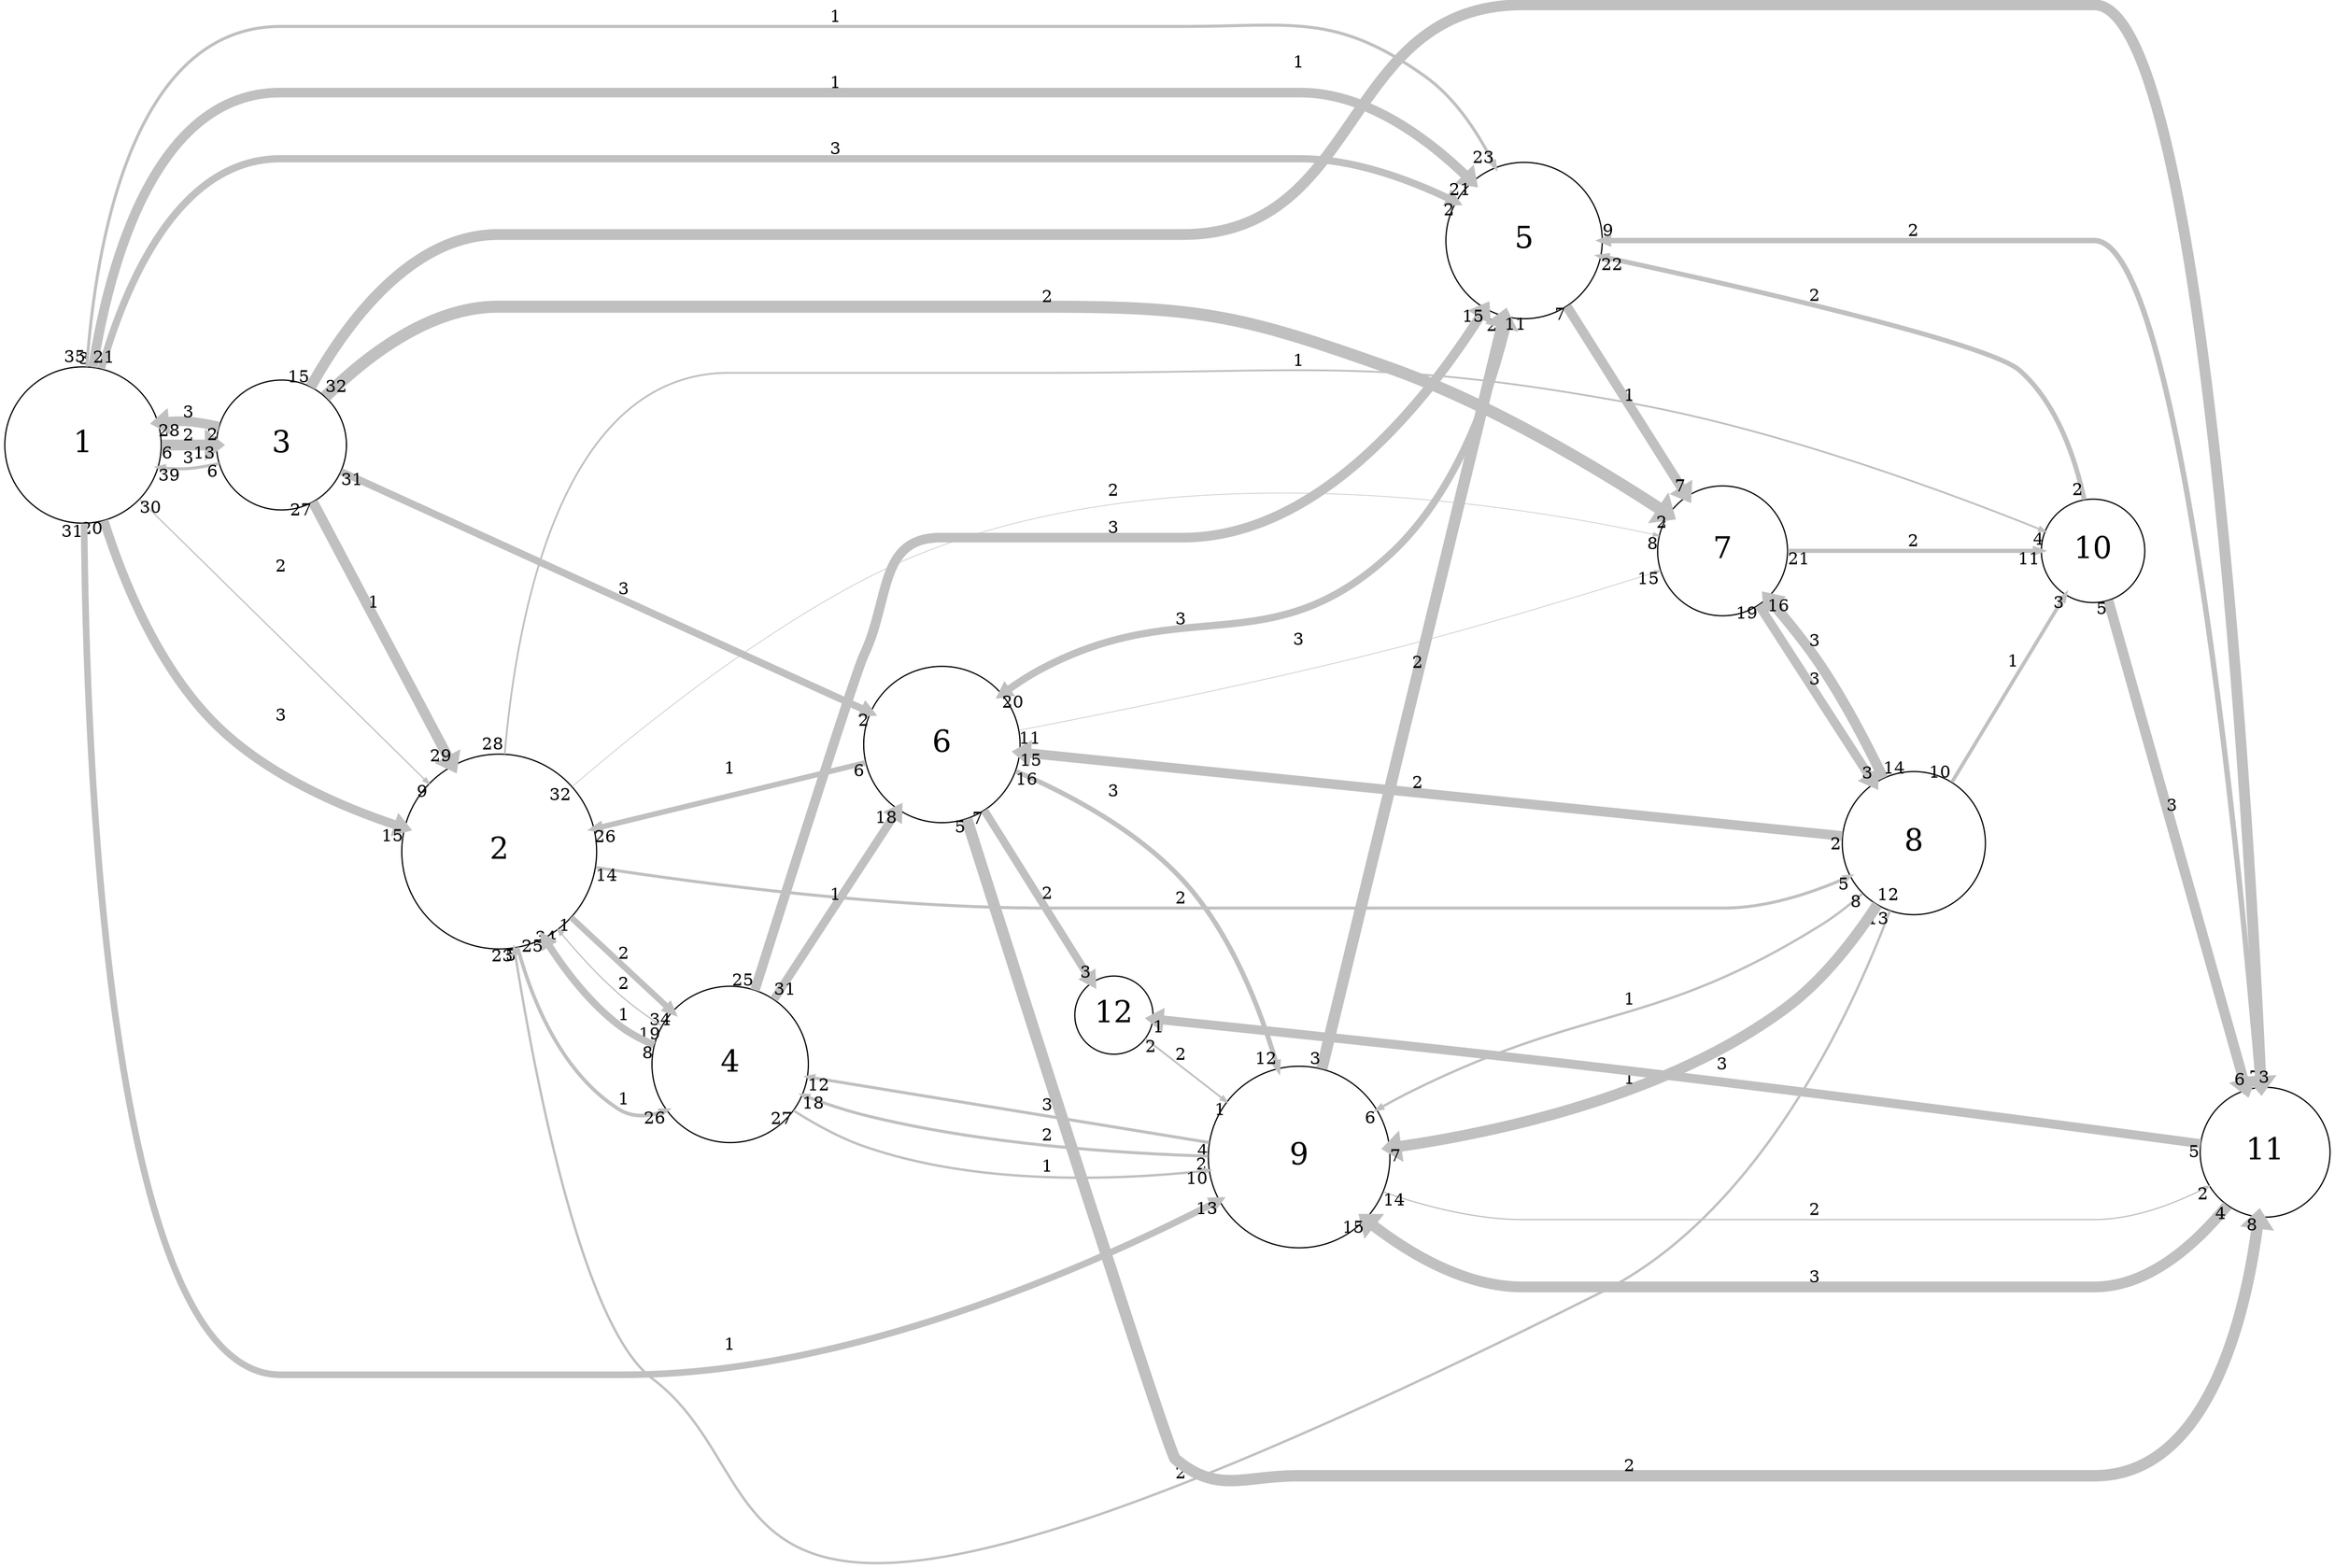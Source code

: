 digraph "" {
	graph [bb="0,0,1895.8,1287.5",
		overlap=false,
		rankdir=LR,
		ratio=0.5,
		scale=1,
		splines=spline
	];
	node [fontsize=25,
		label="\N",
		shape=circle
	];
	edge [arrowsize=0.5,
		splines=true
	];
	0	[height=1.8,
		label=1,
		pos="64.85,905.79",
		width=1.8];
	1	[height=2.25,
		label=2,
		pos="403.85,612.79",
		width=2.25];
	0 -> 1	[key=0,
		capacity=2,
		color=grey,
		from_pd=29,
		head_lp="345.33,657.49",
		headlabel=9,
		label=2,
		lp="226.85,820.04",
		penwidth=1.0,
		pos="e,341.95,665.74 114.49,863.5 173.15,812.5 271.97,726.58 337.31,669.78",
		pt=19,
		tail_lp="107.74,855.25",
		taillabel=30,
		to_pd=8];
	0 -> 1	[key=1,
		capacity=3,
		color=grey,
		from_pd=19,
		head_lp="316.94,619.23",
		headlabel=15,
		label=3,
		lp="226.85,707.04",
		penwidth=7.5,
		pos="e,323.69,627.48 84.408,843.97 100.96,798.41 129.38,737.9 172.85,699.29 211.97,664.55 266.39,643.24 312.48,630.47",
		pt=6,
		tail_lp="77.658,835.72",
		taillabel=20,
		to_pd=14];
	2	[height=1.5,
		label=3,
		pos="226.85,905.79",
		width=1.5];
	0 -> 2	[key=0,
		capacity=2,
		color=grey,
		from_pd=5,
		head_lp="165.71,897.54",
		headlabel=13,
		label=2,
		lp="150.85,914.04",
		penwidth=9.0,
		pos="e,172.46,905.79 130.01,905.79 140.02,905.79 150.38,905.79 160.42,905.79",
		pt=3,
		tail_lp="133.38,897.54",
		taillabel=6,
		to_pd=12];
	4	[height=1.8,
		label=5,
		pos="1238.8,1078.8",
		width=1.8];
	0 -> 4	[key=0,
		capacity=3,
		color=grey,
		from_pd=32,
		head_lp="1172.3,1103.4",
		headlabel=2,
		label=3,
		lp="678.85,1151",
		penwidth=6.0,
		pos="e,1175.7,1095.1 79.487,969.26 98.804,1039.8 141.58,1143.8 225.85,1143.8 225.85,1143.8 225.85,1143.8 593.85,1143.8 833.44,1143.8 \
894.64,1140.2 1131.4,1103.8 1142.3,1102.1 1153.6,1099.9 1164.7,1097.6",
		pt=9,
		tail_lp="72.737,977.51",
		taillabel=33,
		to_pd=1];
	0 -> 4	[key=1,
		capacity=1,
		color=grey,
		from_pd=34,
		head_lp="1209.6,1148.1",
		headlabel=23,
		label=1,
		lp="678.85,1269",
		penwidth=2.5,
		pos="e,1216.4,1139.9 67.214,970.76 73.18,1072.5 101.16,1257.8 225.85,1257.8 225.85,1257.8 225.85,1257.8 593.85,1257.8 844.52,1257.8 942.95,\
1346.5 1156.2,1214.8 1181.3,1199.3 1199.6,1173 1212.5,1147.7",
		pt=16,
		tail_lp="60.464,979.01",
		taillabel=35,
		to_pd=22];
	0 -> 4	[key=2,
		capacity=1,
		color=grey,
		from_pd=20,
		head_lp="1203,1119.5",
		headlabel=21,
		label=1,
		lp="678.85,1209",
		penwidth=8.0,
		pos="e,1196.3,1127.7 72.368,970.53 85.093,1057.4 121.85,1200.8 225.85,1200.8 225.85,1200.8 225.85,1200.8 1056.8,1200.8 1107.5,1200.8 \
1154.6,1167.5 1188.1,1135.7",
		pt=5,
		tail_lp="79.118,978.78",
		taillabel=21,
		to_pd=20];
	8	[height=2.1,
		label=9,
		pos="1055.8,329.79",
		width=2.1];
	0 -> 8	[key=0,
		capacity=1,
		color=grey,
		from_pd=30,
		head_lp="985.07,297.2",
		headlabel=13,
		label=1,
		lp="592.85,175.04",
		penwidth=5.5,
		pos="e,991.82,288.95 65.983,840.63 68.097,658.41 86.565,156.79 225.85,156.79 225.85,156.79 225.85,156.79 507.85,156.79 704.32,156.79 \
754.95,188.54 937.25,261.79 952.19,267.79 967.52,275.43 981.97,283.4",
		pt=10,
		tail_lp="59.233,832.38",
		taillabel=31,
		to_pd=12];
	3	[height=1.8,
		label=4,
		pos="592.85,417.79",
		width=1.8];
	1 -> 3	[key=0,
		capacity=1,
		color=grey,
		from_pd=4,
		head_lp="534.43,386.54",
		headlabel=26,
		label=1,
		lp="506.85,388.04",
		penwidth=3.0,
		pos="e,541.18,378.29 415.88,532.24 427.8,479.03 452.5,413.1 503.47,379.29 512.34,373.41 522.25,372.83 532.14,375.26",
		pt=15,
		tail_lp="419.25,523.99",
		taillabel=5,
		to_pd=25];
	1 -> 3	[key=1,
		capacity=2,
		color=grey,
		from_pd=0,
		head_lp="553.99,456.06",
		headlabel=34,
		label=2,
		lp="506.85,518.04",
		penwidth=5.0,
		pos="e,547.24,464.31 460.7,554.55 485.77,528.41 515.17,497.75 539.77,472.1",
		pt=11,
		tail_lp="457.33,546.3",
		taillabel=1,
		to_pd=33];
	6	[height=1.5,
		label=7,
		pos="1400.8,824.79",
		width=1.5];
	1 -> 6	[key=0,
		capacity=2,
		color=grey,
		from_pd=31,
		head_lp="1344.2,826.33",
		headlabel=8,
		label=2,
		lp="904.85,870.04",
		penwidth=0.5,
		pos="e,1347.6,834.58 467.3,663.28 552.65,727.83 713.38,833.92 872.45,855.79 1042.1,879.12 1244.9,851.93 1342.2,835.5",
		pt=20,
		tail_lp="474.05,671.53",
		taillabel=32,
		to_pd=7];
	7	[height=1.65,
		label=8,
		pos="1556.8,579.79",
		width=1.65];
	1 -> 7	[key=0,
		capacity=2,
		color=grey,
		from_pd=13,
		head_lp="1499.2,546.28",
		headlabel=5,
		label=2,
		lp="958.85,540.04",
		penwidth=2.5,
		pos="e,1502.6,554.53 482.05,590.01 570.19,566.05 719.1,531.79 849.85,531.79 849.85,531.79 849.85,531.79 1401.8,531.79 1433.3,531.79 1466.9,\
541.04 1494.6,551.43",
		pt=16,
		tail_lp="488.8,598.26",
		taillabel=14,
		to_pd=4];
	9	[height=1.2,
		label=10,
		pos="1701.8,824.79",
		width=1.2];
	1 -> 9	[key=0,
		capacity=1,
		color=grey,
		from_pd=27,
		head_lp="1658.1,849.54",
		headlabel=4,
		label=1,
		lp="1055.8,983.04",
		penwidth=1.5,
		pos="e,1661.5,841.29 411.48,693.81 425.12,800.24 466.56,973.79 591.85,973.79 591.85,973.79 591.85,973.79 851.85,973.79 1063.9,973.79 \
1119.8,985.08 1328.2,945.79 1449.3,922.96 1585.6,871.85 1655,843.92",
		pt=18,
		tail_lp="404.73,702.06",
		taillabel=28,
		to_pd=3];
	2 -> 0	[key=0,
		capacity=3,
		color=grey,
		from_pd=5,
		head_lp="133.67,877.38",
		headlabel=39,
		label=3,
		lp="150.85,893.04",
		penwidth=2.5,
		pos="e,126.92,885.63 174.97,889.36 168.06,887.68 161.01,886.24 154.22,885.29 148.11,884.43 141.8,884.32 135.49,884.74",
		pt=16,
		tail_lp="171.59,881.11",
		taillabel=6,
		to_pd=38];
	2 -> 0	[key=1,
		capacity=3,
		color=grey,
		from_pd=1,
		head_lp="133.17,918.13",
		headlabel=28,
		label=3,
		lp="150.85,935.04",
		penwidth=8.0,
		pos="e,126.42,926.38 175.38,922.52 168.34,924.29 161.15,925.8 154.22,926.79 148.99,927.54 143.61,927.74 138.22,927.51",
		pt=5,
		tail_lp="172,914.27",
		taillabel=2,
		to_pd=27];
	2 -> 1	[key=0,
		capacity=1,
		color=grey,
		from_pd=26,
		head_lp="354.72,690.32",
		headlabel=29,
		label=1,
		lp="301.85,793.04",
		penwidth=8.5,
		pos="e,361.47,682.07 255.39,859.69 282.15,814.87 323.34,745.91 355.39,692.25",
		pt=4,
		tail_lp="248.64,851.44",
		taillabel=27,
		to_pd=28];
	2 -> 6	[key=0,
		capacity=2,
		color=grey,
		from_pd=31,
		head_lp="1359.3,863.48",
		headlabel=2,
		label=2,
		lp="850.85,1036",
		penwidth=10.0,
		pos="e,1355.9,855.23 261.27,947.78 293.4,983.07 345.44,1027.8 402.85,1027.8 402.85,1027.8 402.85,1027.8 851.85,1027.8 978.33,1027.8 1012.6,\
1018 1131.4,974.79 1210.1,946.23 1293,896.43 1345.5,862.09",
		pt=1,
		tail_lp="268.02,956.03",
		taillabel=32,
		to_pd=1];
	5	[height=1.8,
		label=6,
		pos="764.85,663.79",
		width=1.8];
	2 -> 5	[key=0,
		capacity=3,
		color=grey,
		from_pd=30,
		head_lp="702.03,698.43",
		headlabel=2,
		label=3,
		lp="506.85,787.04",
		penwidth=6.0,
		pos="e,705.4,690.18 276.36,883.89 371.98,840.72 585.02,744.53 695.08,694.84",
		pt=9,
		tail_lp="283.11,892.14",
		taillabel=31,
		to_pd=1];
	10	[height=1.5,
		label=11,
		pos="1841.8,336.79",
		width=1.5];
	2 -> 10	[key=0,
		capacity=1,
		color=grey,
		from_pd=14,
		head_lp="1835.2,399.35",
		headlabel=7,
		label=1,
		lp="1055.8,1228",
		penwidth=9.0,
		pos="e,1838.6,391.1 250.18,954.63 277.89,1007 330.47,1082.8 402.85,1082.8 402.85,1082.8 402.85,1082.8 959.85,1082.8 1109.3,1082.8 1088.4,\
1271.8 1237.8,1271.8 1237.8,1271.8 1237.8,1271.8 1702.8,1271.8 1790.7,1271.8 1828.2,617 1838,403.34",
		pt=3,
		tail_lp="243.43,962.88",
		taillabel=15,
		to_pd=6];
	4 -> 6	[key=0,
		capacity=1,
		color=grey,
		from_pd=6,
		head_lp="1367.8,878.53",
		headlabel=7,
		label=1,
		lp="1324.8,952.04",
		penwidth=8.0,
		pos="e,1371.2,870.28 1274.2,1024.3 1301,981.79 1338,922.98 1364.9,880.23",
		pt=5,
		tail_lp="1270.8,1016.1",
		taillabel=7,
		to_pd=6];
	4 -> 5	[key=0,
		capacity=3,
		color=grey,
		from_pd=26,
		head_lp="820.68,698.44",
		headlabel=20,
		label=3,
		lp="958.85,769.04",
		penwidth=6.0,
		pos="e,813.93,706.69 1227.2,1014.7 1214.2,956.42 1186.8,872.03 1131.4,820.79 1034.1,730.7 964.35,791.57 847.47,728.79 839.22,724.35 830.96,\
719.06 823.05,713.42",
		pt=9,
		tail_lp="1220.4,1006.4",
		taillabel=27,
		to_pd=19];
	8 -> 4	[key=0,
		capacity=2,
		color=grey,
		from_pd=2,
		head_lp="1229.3,1011.5",
		headlabel=11,
		label=2,
		lp="1152.8,734.04",
		penwidth=9.5,
		pos="e,1222.6,1015.6 1074.6,403.31 1109.1,546.18 1184.9,859.86 1219.7,1003.8",
		pt=2,
		tail_lp="1071.2,411.56",
		taillabel=3,
		to_pd=10];
	8 -> 3	[key=0,
		capacity=3,
		color=grey,
		from_pd=3,
		head_lp="663.73,397.49",
		headlabel=12,
		label=3,
		lp="850.85,377.04",
		penwidth=2.5,
		pos="e,656.98,405.74 981.07,343.88 894.27,360.44 751.16,387.76 665.36,404.14",
		pt=16,
		tail_lp="977.69,352.13",
		taillabel=4,
		to_pd=11];
	8 -> 3	[key=1,
		capacity=2,
		color=grey,
		from_pd=1,
		head_lp="657.63,380.24",
		headlabel=18,
		label=2,
		lp="850.85,350.04",
		penwidth=2.5,
		pos="e,650.88,388.49 980,330.8 907.17,333.5 794.05,342.29 700.05,369.79 686.33,373.8 672.1,379.26 658.68,385.05",
		pt=16,
		tail_lp="976.63,322.55",
		taillabel=2,
		to_pd=17];
	8 -> 10	[key=0,
		capacity=2,
		color=grey,
		from_pd=13,
		head_lp="1792.8,299.2",
		headlabel=2,
		label=2,
		lp="1475.8,287.04",
		penwidth=1.0,
		pos="e,1796.2,307.45 1126.1,300.72 1159.3,289.26 1200,278.79 1237.8,278.79 1237.8,278.79 1237.8,278.79 1702.8,278.79 1733.5,278.79 1765.3,\
291.13 1790.6,304.42",
		pt=19,
		tail_lp="1132.8,292.47",
		taillabel=14,
		to_pd=1];
	3 -> 1	[key=0,
		capacity=2,
		color=grey,
		from_pd=18,
		head_lp="443.39,537.68",
		headlabel=34,
		label=2,
		lp="506.85,492.04",
		penwidth=1.0,
		pos="e,450.14,545.93 538.46,453.58 526.42,462.66 514.08,472.83 503.47,483.29 485.86,500.68 468.76,521.32 453.87,540.96",
		pt=19,
		tail_lp="531.71,445.33",
		taillabel=19,
		to_pd=33];
	3 -> 1	[key=1,
		capacity=1,
		color=grey,
		from_pd=7,
		head_lp="432.69,531.36",
		headlabel=25,
		label=1,
		lp="506.85,466.04",
		penwidth=6.0,
		pos="e,439.44,539.61 531.47,439.01 521.5,444.08 511.74,450.15 503.47,457.29 480.32,477.32 460.68,504.12 445.18,529.83",
		pt=9,
		tail_lp="528.1,430.76",
		taillabel=8,
		to_pd=24];
	3 -> 4	[key=0,
		capacity=3,
		color=grey,
		from_pd=24,
		head_lp="1199.7,1013.9",
		headlabel=15,
		label=3,
		lp="904.85,843.04",
		penwidth=8.0,
		pos="e,1206.5,1022.2 612.31,479.78 636.29,559.09 677.72,691.7 700.05,737.79 722.55,784.23 712.25,834.79 763.85,834.79 763.85,834.79 763.85,\
834.79 959.85,834.79 1067.8,834.79 1153.8,939.99 1200.2,1012.2",
		pt=5,
		tail_lp="619.06,488.03",
		taillabel=25,
		to_pd=14];
	3 -> 8	[key=0,
		capacity=1,
		color=grey,
		from_pd=26,
		head_lp="979.78,290.43",
		headlabel=10,
		label=1,
		lp="850.85,271.04",
		penwidth=2.0,
		pos="e,986.53,298.68 618.65,357.82 631.89,333.17 650.66,306.72 675.47,290.79 767.16,231.96 897.7,264.86 979.28,295.88",
		pt=17,
		tail_lp="611.9,349.57",
		taillabel=27,
		to_pd=9];
	3 -> 5	[key=0,
		capacity=1,
		color=grey,
		from_pd=30,
		head_lp="733.99,602.56",
		headlabel=18,
		label=1,
		lp="678.85,549.04",
		penwidth=7.0,
		pos="e,727.24,610.81 630.53,470.87 657,509.18 692.85,561.05 720.7,601.35",
		pt=7,
		tail_lp="637.28,479.12",
		taillabel=31,
		to_pd=17];
	6 -> 7	[key=0,
		capacity=3,
		color=grey,
		from_pd=18,
		head_lp="1521.1,637.94",
		headlabel=3,
		label=3,
		lp="1475.8,717.04",
		penwidth=7.5,
		pos="e,1524.5,629.69 1430.5,779.28 1455.2,739.87 1491.2,682.57 1518.3,639.49",
		pt=6,
		tail_lp="1423.7,771.03",
		taillabel=19,
		to_pd=2];
	6 -> 9	[key=0,
		capacity=2,
		color=grey,
		from_pd=20,
		head_lp="1651.7,816.54",
		headlabel=11,
		label=2,
		lp="1556.8,833.04",
		penwidth=3.5,
		pos="e,1658.5,824.79 1455.3,824.79 1509.9,824.79 1594.1,824.79 1648.4,824.79",
		pt=14,
		tail_lp="1462.1,816.54",
		taillabel=21,
		to_pd=10];
	7 -> 1	[key=0,
		capacity=2,
		color=grey,
		from_pd=12,
		head_lp="407.96,524.09",
		headlabel=23,
		label=2,
		lp="958.85,70.041",
		penwidth=2.0,
		pos="e,414.71,532.34 1536.6,523.62 1504,438.65 1428.9,280.69 1303.6,217.79 534.1,-168.66 652.33,58.47 528.05,153.79 469.59,198.63 432.74,\
404.26 415.8,524.54",
		pt=17,
		tail_lp="1529.8,515.37",
		taillabel=13,
		to_pd=22];
	7 -> 8	[key=0,
		capacity=1,
		color=grey,
		from_pd=7,
		head_lp="1124.4,360.5",
		headlabel=6,
		label=1,
		lp="1324.8,459.04",
		penwidth=2.0,
		pos="e,1121,368.75 1512.1,540.74 1501.7,532.55 1490.4,524.4 1479.2,517.79 1343,437.39 1291.4,453.58 1149.5,383.79 1142.3,380.27 1135,\
376.41 1127.7,372.43",
		pt=17,
		tail_lp="1515.5,532.49",
		taillabel=8,
		to_pd=5];
	7 -> 8	[key=1,
		capacity=1,
		color=grey,
		from_pd=11,
		head_lp="1134.8,329.44",
		headlabel=7,
		label=1,
		lp="1324.8,395.04",
		penwidth=9.0,
		pos="e,1131.5,337.69 1524.9,529.36 1507,503.64 1482.6,473.52 1454.8,452.79 1362.1,383.55 1229.7,352.81 1143.6,339.5",
		pt=3,
		tail_lp="1531.6,533.48",
		taillabel=12,
		to_pd=6];
	7 -> 6	[key=0,
		capacity=3,
		color=grey,
		from_pd=13,
		head_lp="1444.1,776.83",
		headlabel=16,
		label=3,
		lp="1475.8,746.04",
		penwidth=8.5,
		pos="e,1437.3,785.08 1531.5,634.08 1517.6,663.28 1499,699.42 1479.2,729.79 1469,745.43 1456.7,761.51 1445,775.9",
		pt=4,
		tail_lp="1538.3,642.33",
		taillabel=14,
		to_pd=15];
	7 -> 9	[key=0,
		capacity=1,
		color=grey,
		from_pd=9,
		head_lp="1675.9,779.5",
		headlabel=3,
		label=1,
		lp="1636.8,725.04",
		penwidth=3.0,
		pos="e,1679.2,787.75 1587.7,630.85 1613.3,674.77 1649.9,737.5 1674.5,779.62",
		pt=15,
		tail_lp="1580.9,639.1",
		taillabel=10,
		to_pd=2];
	7 -> 5	[key=0,
		capacity=2,
		color=grey,
		from_pd=1,
		head_lp="836.25,648.77",
		headlabel=15,
		label=2,
		lp="1152.8,632.04",
		penwidth=8.0,
		pos="e,829.5,657.02 1497.4,586 1356.6,600.98 998.22,639.08 841.34,655.76",
		pt=5,
		tail_lp="1494.1,577.75",
		taillabel=2,
		to_pd=14];
	9 -> 4	[key=0,
		capacity=2,
		color=grey,
		from_pd=1,
		head_lp="1309.3,1057.3",
		headlabel=22,
		label=2,
		lp="1475.8,1034",
		penwidth=4.0,
		pos="e,1302.5,1065.6 1694.1,867.75 1686.6,901.29 1671.2,946.62 1640.2,973.79 1615.5,995.47 1421.7,1039.8 1313.1,1063.3",
		pt=13,
		tail_lp="1697.5,876",
		taillabel=2,
		to_pd=21];
	9 -> 10	[key=0,
		capacity=3,
		color=grey,
		from_pd=4,
		head_lp="1822.8,397.05",
		headlabel=6,
		label=3,
		lp="1766.8,619.04",
		penwidth=8.5,
		pos="e,1826.1,388.8 1714.6,783.18 1738.8,697.71 1794.2,501.9 1822.9,400.4",
		pt=4,
		tail_lp="1711.2,774.93",
		taillabel=5,
		to_pd=5];
	5 -> 1	[key=0,
		capacity=1,
		color=grey,
		from_pd=5,
		head_lp="491.27,615.86",
		headlabel=26,
		label=1,
		lp="592.85,656.04",
		penwidth=4.5,
		pos="e,484.52,624.11 700.23,654.75 643.33,646.67 559.3,634.73 495.4,625.65",
		pt=12,
		tail_lp="696.85,646.5",
		taillabel=6,
		to_pd=25];
	5 -> 8	[key=0,
		capacity=3,
		color=grey,
		from_pd=15,
		head_lp="1030.6,411.63",
		headlabel=12,
		label=3,
		lp="904.85,628.04",
		penwidth=4.0,
		pos="e,1037.4,403.38 826.03,641.78 868.93,623.44 925.31,593.55 962.22,551.79 996.87,512.6 1019.8,458.62 1034.2,413.7",
		pt=13,
		tail_lp="832.78,633.53",
		taillabel=16,
		to_pd=11];
	5 -> 6	[key=0,
		capacity=3,
		color=grey,
		from_pd=10,
		head_lp="1342.5,799.56",
		headlabel=15,
		label=3,
		lp="1055.8,750.04",
		penwidth=0.5,
		pos="e,1349.3,807.81 828.99,675.62 902.18,689.73 1026.2,714.88 1131.4,742.29 1205.6,761.6 1289.8,788.28 1343.8,806.01",
		pt=20,
		tail_lp="835.74,667.37",
		taillabel=11,
		to_pd=14];
	5 -> 10	[key=0,
		capacity=2,
		color=grey,
		from_pd=4,
		head_lp="1833.2,274.59",
		headlabel=8,
		label=2,
		lp="1324.8,80.041",
		penwidth=9.5,
		pos="e,1836.5,282.84 785.68,601.92 833.25,453.69 950.32,90.107 955.47,85.791 989.68,57.164 1010.2,71.791 1054.8,71.791 1054.8,71.791 \
1054.8,71.791 1702.8,71.791 1792.3,71.791 1823.9,192.14 1834.9,270.63",
		pt=2,
		tail_lp="782.3,593.67",
		taillabel=5,
		to_pd=7];
	11	[height=0.9,
		label=12,
		pos="904.85,446.79",
		width=0.9];
	5 -> 11	[key=0,
		capacity=2,
		color=grey,
		from_pd=6,
		head_lp="883.27,482.1",
		headlabel=3,
		label=2,
		lp="850.85,538.04",
		penwidth=6.5,
		pos="e,886.64,473.85 800.5,609.31 825.49,570 858.57,518 880.49,483.52",
		pt=8,
		tail_lp="797.12,601.06",
		taillabel=7,
		to_pd=2];
	10 -> 4	[key=0,
		capacity=2,
		color=grey,
		from_pd=2,
		head_lp="1307.5,1087",
		headlabel=9,
		label=2,
		lp="1556.8,1087",
		penwidth=4.5,
		pos="e,1304.1,1078.8 1836.5,390.75 1822.2,561.5 1772.9,1078.8 1702.8,1078.8 1399.8,1078.8 1399.8,1078.8 1399.8,1078.8 1372.1,1078.8 1341.7,\
1078.8 1314.9,1078.8",
		pt=12,
		tail_lp="1839.9,399",
		taillabel=3,
		to_pd=8];
	10 -> 8	[key=0,
		capacity=3,
		color=grey,
		from_pd=3,
		head_lp="1103.9,285.31",
		headlabel=15,
		label=3,
		lp="1475.8,230.04",
		penwidth=9.0,
		pos="e,1110.7,277.06 1811.8,291.67 1787.1,259.45 1748.5,221.79 1702.8,221.79 1237.8,221.79 1237.8,221.79 1237.8,221.79 1194.6,221.79 \
1152.6,244.86 1120,269.68",
		pt=3,
		tail_lp="1808.4,283.42",
		taillabel=4,
		to_pd=14];
	10 -> 11	[key=0,
		capacity=3,
		color=grey,
		from_pd=4,
		head_lp="940.78,435.4",
		headlabel=1,
		label=3,
		lp="1400.8,408.04",
		penwidth=7.5,
		pos="e,937.4,443.65 1788.1,343.83 1695.3,356.15 1496.4,382.17 1328.2,401.79 1189.7,417.95 1025.3,434.8 948.89,442.49",
		pt=6,
		tail_lp="1784.8,352.08",
		taillabel=5,
		to_pd=0];
	11 -> 8	[key=0,
		capacity=2,
		color=grey,
		from_pd=1,
		head_lp="992.33,384.48",
		headlabel=1,
		label=2,
		lp="958.85,414.04",
		penwidth=1.5,
		pos="e,995.71,376.23 930.79,427.21 947.06,414.43 969.11,397.11 990.11,380.63",
		pt=18,
		tail_lp="927.41,418.96",
		taillabel=2,
		to_pd=0];
}

